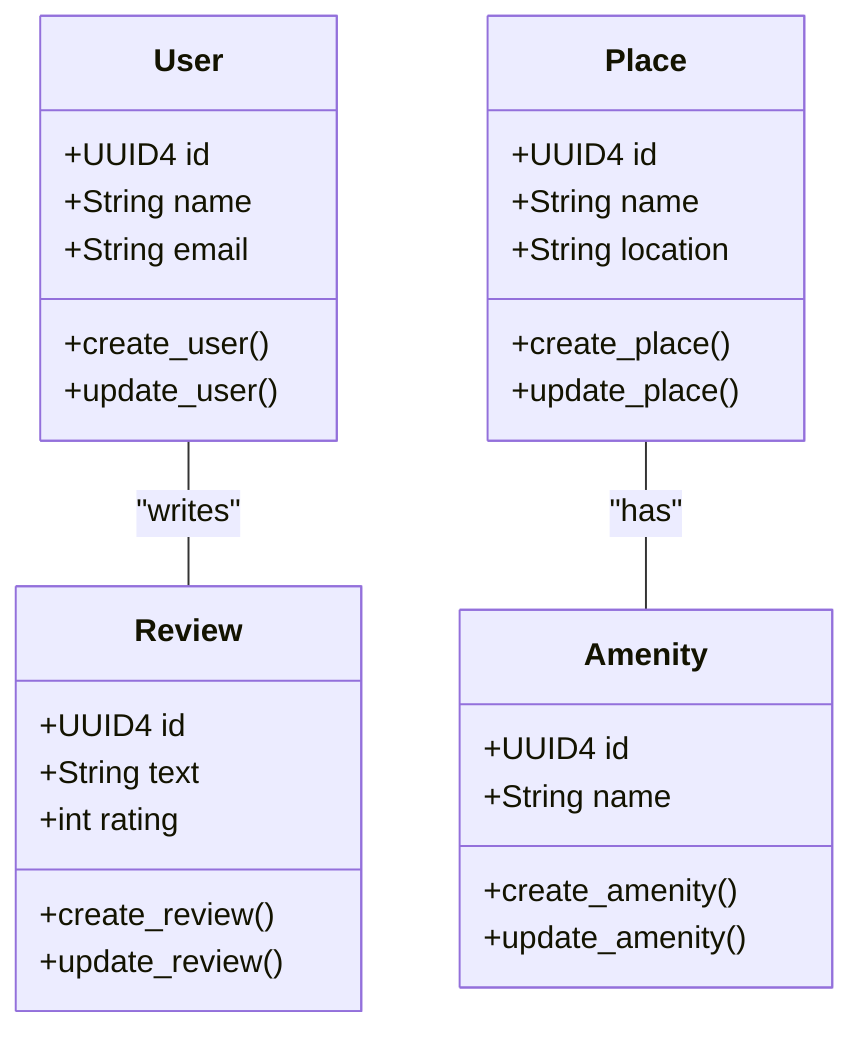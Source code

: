 classDiagram
    class User {
        +UUID4 id
        +String name
        +String email
        +create_user()
        +update_user()
    }

    class Place {
        +UUID4 id
        +String name
        +String location
        +create_place()
        +update_place()
    }

    class Review {
        +UUID4 id
        +String text
        +int rating
        +create_review()
        +update_review()
    }

    class Amenity {
        +UUID4 id
        +String name
        +create_amenity()
        +update_amenity()
    }

    User -- Review: "writes"
    Place -- Amenity: "has"